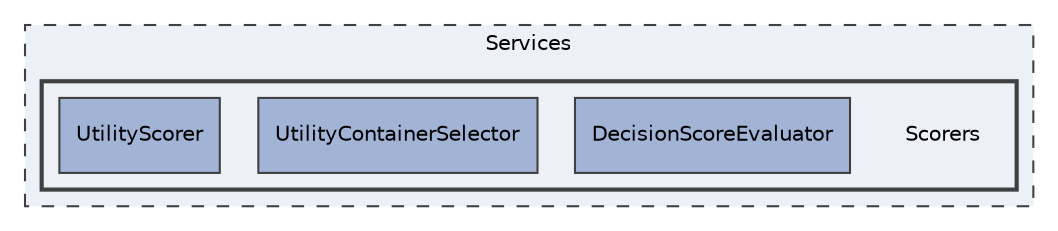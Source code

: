 digraph "Services/Scorers"
{
 // LATEX_PDF_SIZE
  edge [fontname="Helvetica",fontsize="10",labelfontname="Helvetica",labelfontsize="10"];
  node [fontname="Helvetica",fontsize="10",shape=record];
  compound=true
  subgraph clusterdir_d69fddb65e10ed1e1aad5b4f2a8c0135 {
    graph [ bgcolor="#edf0f7", pencolor="grey25", style="filled,dashed,", label="Services", fontname="Helvetica", fontsize="10", URL="dir_d69fddb65e10ed1e1aad5b4f2a8c0135.html"]
  subgraph clusterdir_2cc31f95d70fb1f35ff8e337da7c5d00 {
    graph [ bgcolor="#edf0f7", pencolor="grey25", style="filled,bold,", label="", fontname="Helvetica", fontsize="10", URL="dir_2cc31f95d70fb1f35ff8e337da7c5d00.html"]
    dir_2cc31f95d70fb1f35ff8e337da7c5d00 [shape=plaintext, label="Scorers"];
  dir_a58b62da8219a9d780d34c4a0750a16f [shape=box, label="DecisionScoreEvaluator", style="filled,", fillcolor="#a2b4d6", color="grey25", URL="dir_a58b62da8219a9d780d34c4a0750a16f.html"];
  dir_3e436a8faeba1ba35526f0d2c571f6e1 [shape=box, label="UtilityContainerSelector", style="filled,", fillcolor="#a2b4d6", color="grey25", URL="dir_3e436a8faeba1ba35526f0d2c571f6e1.html"];
  dir_1fabb9ceba2cb131ab69051fc052ce22 [shape=box, label="UtilityScorer", style="filled,", fillcolor="#a2b4d6", color="grey25", URL="dir_1fabb9ceba2cb131ab69051fc052ce22.html"];
  }
  }
}
